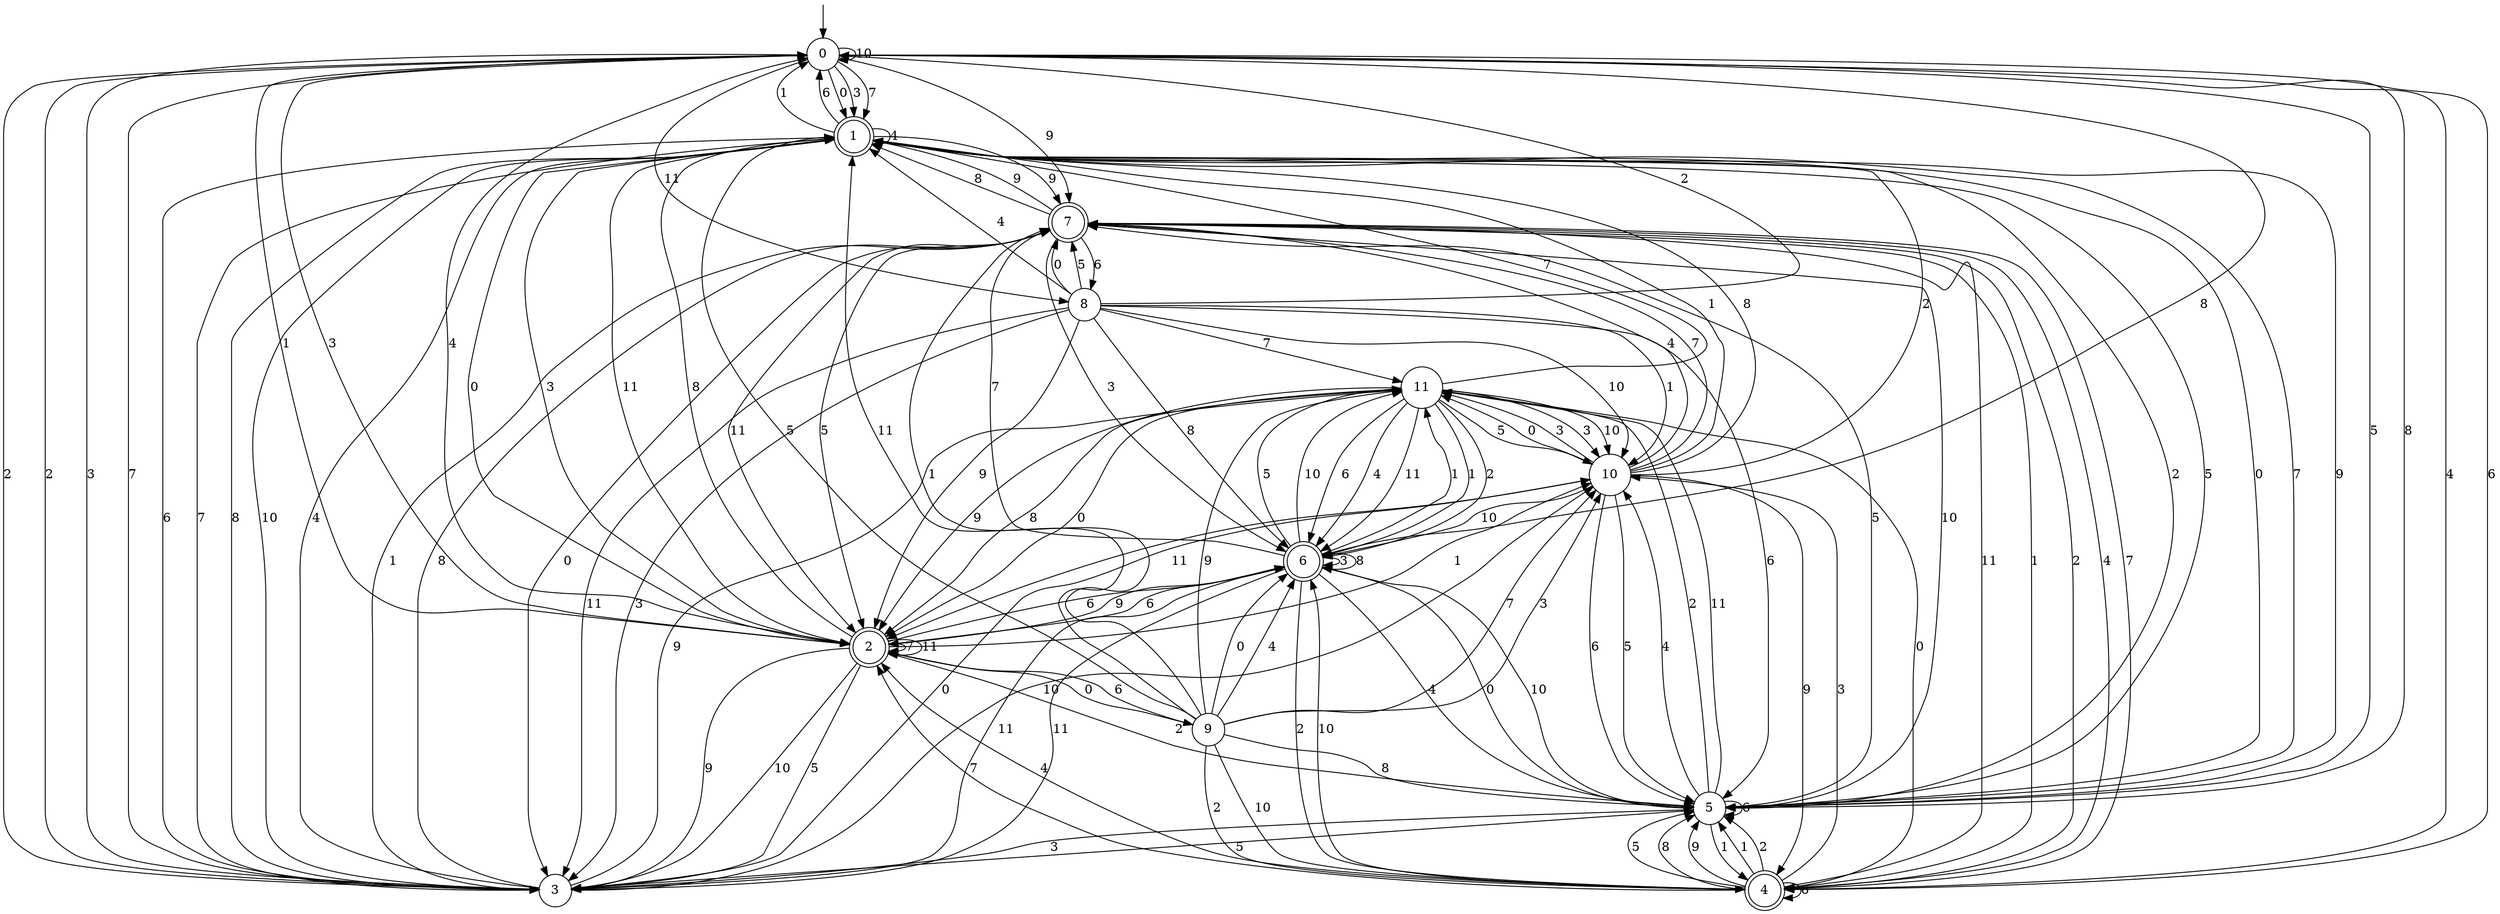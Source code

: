 digraph g {

	s0 [shape="circle" label="0"];
	s1 [shape="doublecircle" label="1"];
	s2 [shape="doublecircle" label="2"];
	s3 [shape="circle" label="3"];
	s4 [shape="doublecircle" label="4"];
	s5 [shape="circle" label="5"];
	s6 [shape="doublecircle" label="6"];
	s7 [shape="doublecircle" label="7"];
	s8 [shape="circle" label="8"];
	s9 [shape="circle" label="9"];
	s10 [shape="circle" label="10"];
	s11 [shape="circle" label="11"];
	s0 -> s1 [label="0"];
	s0 -> s2 [label="1"];
	s0 -> s3 [label="2"];
	s0 -> s1 [label="3"];
	s0 -> s4 [label="4"];
	s0 -> s5 [label="5"];
	s0 -> s4 [label="6"];
	s0 -> s1 [label="7"];
	s0 -> s6 [label="8"];
	s0 -> s7 [label="9"];
	s0 -> s0 [label="10"];
	s0 -> s8 [label="11"];
	s1 -> s2 [label="0"];
	s1 -> s0 [label="1"];
	s1 -> s5 [label="2"];
	s1 -> s2 [label="3"];
	s1 -> s1 [label="4"];
	s1 -> s5 [label="5"];
	s1 -> s0 [label="6"];
	s1 -> s3 [label="7"];
	s1 -> s3 [label="8"];
	s1 -> s7 [label="9"];
	s1 -> s3 [label="10"];
	s1 -> s2 [label="11"];
	s2 -> s9 [label="0"];
	s2 -> s10 [label="1"];
	s2 -> s5 [label="2"];
	s2 -> s0 [label="3"];
	s2 -> s0 [label="4"];
	s2 -> s3 [label="5"];
	s2 -> s6 [label="6"];
	s2 -> s2 [label="7"];
	s2 -> s1 [label="8"];
	s2 -> s3 [label="9"];
	s2 -> s3 [label="10"];
	s2 -> s2 [label="11"];
	s3 -> s10 [label="0"];
	s3 -> s7 [label="1"];
	s3 -> s0 [label="2"];
	s3 -> s0 [label="3"];
	s3 -> s1 [label="4"];
	s3 -> s5 [label="5"];
	s3 -> s1 [label="6"];
	s3 -> s0 [label="7"];
	s3 -> s7 [label="8"];
	s3 -> s11 [label="9"];
	s3 -> s10 [label="10"];
	s3 -> s6 [label="11"];
	s4 -> s11 [label="0"];
	s4 -> s5 [label="1"];
	s4 -> s5 [label="2"];
	s4 -> s10 [label="3"];
	s4 -> s2 [label="4"];
	s4 -> s5 [label="5"];
	s4 -> s4 [label="6"];
	s4 -> s2 [label="7"];
	s4 -> s5 [label="8"];
	s4 -> s5 [label="9"];
	s4 -> s6 [label="10"];
	s4 -> s7 [label="11"];
	s5 -> s1 [label="0"];
	s5 -> s4 [label="1"];
	s5 -> s11 [label="2"];
	s5 -> s3 [label="3"];
	s5 -> s10 [label="4"];
	s5 -> s7 [label="5"];
	s5 -> s5 [label="6"];
	s5 -> s1 [label="7"];
	s5 -> s0 [label="8"];
	s5 -> s1 [label="9"];
	s5 -> s6 [label="10"];
	s5 -> s11 [label="11"];
	s6 -> s5 [label="0"];
	s6 -> s11 [label="1"];
	s6 -> s4 [label="2"];
	s6 -> s6 [label="3"];
	s6 -> s5 [label="4"];
	s6 -> s11 [label="5"];
	s6 -> s2 [label="6"];
	s6 -> s7 [label="7"];
	s6 -> s6 [label="8"];
	s6 -> s2 [label="9"];
	s6 -> s11 [label="10"];
	s6 -> s3 [label="11"];
	s7 -> s3 [label="0"];
	s7 -> s4 [label="1"];
	s7 -> s4 [label="2"];
	s7 -> s6 [label="3"];
	s7 -> s4 [label="4"];
	s7 -> s2 [label="5"];
	s7 -> s8 [label="6"];
	s7 -> s4 [label="7"];
	s7 -> s1 [label="8"];
	s7 -> s1 [label="9"];
	s7 -> s5 [label="10"];
	s7 -> s2 [label="11"];
	s8 -> s7 [label="0"];
	s8 -> s10 [label="1"];
	s8 -> s0 [label="2"];
	s8 -> s3 [label="3"];
	s8 -> s1 [label="4"];
	s8 -> s7 [label="5"];
	s8 -> s5 [label="6"];
	s8 -> s11 [label="7"];
	s8 -> s6 [label="8"];
	s8 -> s2 [label="9"];
	s8 -> s10 [label="10"];
	s8 -> s3 [label="11"];
	s9 -> s6 [label="0"];
	s9 -> s7 [label="1"];
	s9 -> s4 [label="2"];
	s9 -> s10 [label="3"];
	s9 -> s6 [label="4"];
	s9 -> s1 [label="5"];
	s9 -> s2 [label="6"];
	s9 -> s10 [label="7"];
	s9 -> s5 [label="8"];
	s9 -> s11 [label="9"];
	s9 -> s4 [label="10"];
	s9 -> s1 [label="11"];
	s10 -> s11 [label="0"];
	s10 -> s1 [label="1"];
	s10 -> s1 [label="2"];
	s10 -> s11 [label="3"];
	s10 -> s7 [label="4"];
	s10 -> s5 [label="5"];
	s10 -> s5 [label="6"];
	s10 -> s7 [label="7"];
	s10 -> s1 [label="8"];
	s10 -> s4 [label="9"];
	s10 -> s6 [label="10"];
	s10 -> s2 [label="11"];
	s11 -> s2 [label="0"];
	s11 -> s6 [label="1"];
	s11 -> s6 [label="2"];
	s11 -> s10 [label="3"];
	s11 -> s6 [label="4"];
	s11 -> s10 [label="5"];
	s11 -> s6 [label="6"];
	s11 -> s1 [label="7"];
	s11 -> s2 [label="8"];
	s11 -> s2 [label="9"];
	s11 -> s10 [label="10"];
	s11 -> s6 [label="11"];

__start0 [label="" shape="none" width="0" height="0"];
__start0 -> s0;

}
